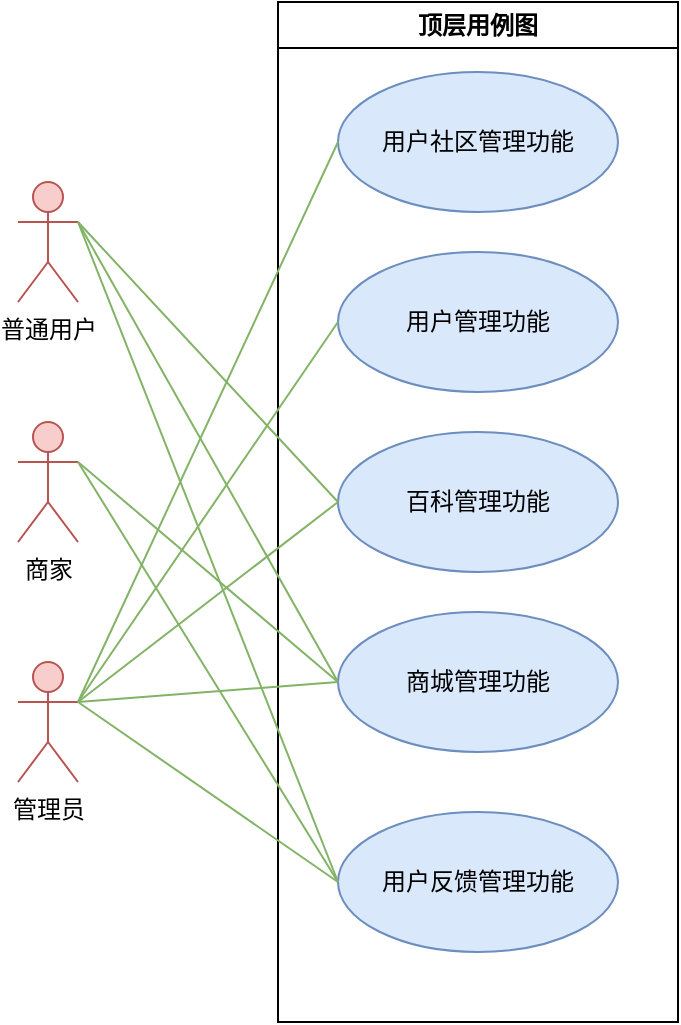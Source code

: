 <mxfile version="24.9.0">
  <diagram name="第 1 页" id="pL4dIZUGSFqgDVps-D3D">
    <mxGraphModel dx="875" dy="474" grid="1" gridSize="10" guides="1" tooltips="1" connect="1" arrows="1" fold="1" page="1" pageScale="1" pageWidth="827" pageHeight="1169" math="0" shadow="0">
      <root>
        <mxCell id="0" />
        <mxCell id="1" parent="0" />
        <mxCell id="yJJHNnQ3fH9Hbxe9fSGy-7" value="普通用户" style="shape=umlActor;verticalLabelPosition=bottom;verticalAlign=top;html=1;fillColor=#f8cecc;strokeColor=#b85450;" vertex="1" parent="1">
          <mxGeometry x="240" y="120" width="30" height="60" as="geometry" />
        </mxCell>
        <mxCell id="yJJHNnQ3fH9Hbxe9fSGy-10" value="商家" style="shape=umlActor;verticalLabelPosition=bottom;verticalAlign=top;html=1;fillColor=#f8cecc;strokeColor=#b85450;" vertex="1" parent="1">
          <mxGeometry x="240" y="240" width="30" height="60" as="geometry" />
        </mxCell>
        <mxCell id="yJJHNnQ3fH9Hbxe9fSGy-13" value="管理员" style="shape=umlActor;verticalLabelPosition=bottom;verticalAlign=top;html=1;fillColor=#f8cecc;strokeColor=#b85450;" vertex="1" parent="1">
          <mxGeometry x="240" y="360" width="30" height="60" as="geometry" />
        </mxCell>
        <mxCell id="yJJHNnQ3fH9Hbxe9fSGy-22" value="顶层用例图" style="swimlane;whiteSpace=wrap;html=1;" vertex="1" parent="1">
          <mxGeometry x="370" y="30" width="200" height="510" as="geometry">
            <mxRectangle x="70" y="460" width="140" height="30" as="alternateBounds" />
          </mxGeometry>
        </mxCell>
        <mxCell id="yJJHNnQ3fH9Hbxe9fSGy-1" value="用户管理功能" style="ellipse;whiteSpace=wrap;html=1;fillColor=#dae8fc;strokeColor=#6c8ebf;" vertex="1" parent="yJJHNnQ3fH9Hbxe9fSGy-22">
          <mxGeometry x="30" y="125" width="140" height="70" as="geometry" />
        </mxCell>
        <mxCell id="yJJHNnQ3fH9Hbxe9fSGy-2" value="百科管理功能" style="ellipse;whiteSpace=wrap;html=1;fillColor=#dae8fc;strokeColor=#6c8ebf;" vertex="1" parent="yJJHNnQ3fH9Hbxe9fSGy-22">
          <mxGeometry x="30" y="215" width="140" height="70" as="geometry" />
        </mxCell>
        <mxCell id="yJJHNnQ3fH9Hbxe9fSGy-3" value="用户社区管理功能" style="ellipse;whiteSpace=wrap;html=1;fillColor=#dae8fc;strokeColor=#6c8ebf;" vertex="1" parent="yJJHNnQ3fH9Hbxe9fSGy-22">
          <mxGeometry x="30" y="35" width="140" height="70" as="geometry" />
        </mxCell>
        <mxCell id="yJJHNnQ3fH9Hbxe9fSGy-4" value="商城管理功能" style="ellipse;whiteSpace=wrap;html=1;fillColor=#dae8fc;strokeColor=#6c8ebf;" vertex="1" parent="yJJHNnQ3fH9Hbxe9fSGy-22">
          <mxGeometry x="30" y="305" width="140" height="70" as="geometry" />
        </mxCell>
        <mxCell id="yJJHNnQ3fH9Hbxe9fSGy-5" value="用户反馈管理功能" style="ellipse;whiteSpace=wrap;html=1;fillColor=#dae8fc;strokeColor=#6c8ebf;" vertex="1" parent="yJJHNnQ3fH9Hbxe9fSGy-22">
          <mxGeometry x="30" y="405" width="140" height="70" as="geometry" />
        </mxCell>
        <mxCell id="yJJHNnQ3fH9Hbxe9fSGy-32" value="" style="endArrow=none;html=1;rounded=0;fillColor=#d5e8d4;strokeColor=#82b366;exitX=1;exitY=0.333;exitDx=0;exitDy=0;exitPerimeter=0;" edge="1" parent="yJJHNnQ3fH9Hbxe9fSGy-22" source="yJJHNnQ3fH9Hbxe9fSGy-10">
          <mxGeometry width="50" height="50" relative="1" as="geometry">
            <mxPoint x="-20" y="490" as="sourcePoint" />
            <mxPoint x="30" y="440" as="targetPoint" />
          </mxGeometry>
        </mxCell>
        <mxCell id="yJJHNnQ3fH9Hbxe9fSGy-33" value="" style="endArrow=none;html=1;rounded=0;fillColor=#d5e8d4;strokeColor=#82b366;" edge="1" parent="yJJHNnQ3fH9Hbxe9fSGy-22">
          <mxGeometry width="50" height="50" relative="1" as="geometry">
            <mxPoint x="-100" y="110" as="sourcePoint" />
            <mxPoint x="30" y="440" as="targetPoint" />
          </mxGeometry>
        </mxCell>
        <mxCell id="yJJHNnQ3fH9Hbxe9fSGy-25" value="" style="endArrow=none;html=1;rounded=0;entryX=0;entryY=0.5;entryDx=0;entryDy=0;fillColor=#d5e8d4;strokeColor=#82b366;" edge="1" parent="1" target="yJJHNnQ3fH9Hbxe9fSGy-4">
          <mxGeometry width="50" height="50" relative="1" as="geometry">
            <mxPoint x="270" y="260" as="sourcePoint" />
            <mxPoint x="400" y="400" as="targetPoint" />
          </mxGeometry>
        </mxCell>
        <mxCell id="yJJHNnQ3fH9Hbxe9fSGy-27" value="" style="endArrow=none;html=1;rounded=0;entryX=0;entryY=0.5;entryDx=0;entryDy=0;fillColor=#d5e8d4;strokeColor=#82b366;" edge="1" parent="1" target="yJJHNnQ3fH9Hbxe9fSGy-4">
          <mxGeometry width="50" height="50" relative="1" as="geometry">
            <mxPoint x="270" y="380" as="sourcePoint" />
            <mxPoint x="400" y="490" as="targetPoint" />
          </mxGeometry>
        </mxCell>
        <mxCell id="yJJHNnQ3fH9Hbxe9fSGy-28" value="" style="endArrow=none;html=1;rounded=0;entryX=0;entryY=0.5;entryDx=0;entryDy=0;fillColor=#d5e8d4;strokeColor=#82b366;" edge="1" parent="1" target="yJJHNnQ3fH9Hbxe9fSGy-4">
          <mxGeometry width="50" height="50" relative="1" as="geometry">
            <mxPoint x="270" y="140" as="sourcePoint" />
            <mxPoint x="400" y="250" as="targetPoint" />
          </mxGeometry>
        </mxCell>
        <mxCell id="yJJHNnQ3fH9Hbxe9fSGy-31" value="" style="endArrow=none;html=1;rounded=0;fillColor=#d5e8d4;strokeColor=#82b366;" edge="1" parent="1">
          <mxGeometry width="50" height="50" relative="1" as="geometry">
            <mxPoint x="270" y="380" as="sourcePoint" />
            <mxPoint x="400" y="470" as="targetPoint" />
          </mxGeometry>
        </mxCell>
        <mxCell id="yJJHNnQ3fH9Hbxe9fSGy-34" value="" style="endArrow=none;html=1;rounded=0;entryX=0;entryY=0.5;entryDx=0;entryDy=0;fillColor=#d5e8d4;strokeColor=#82b366;exitX=1;exitY=0.333;exitDx=0;exitDy=0;exitPerimeter=0;" edge="1" parent="1" source="yJJHNnQ3fH9Hbxe9fSGy-7" target="yJJHNnQ3fH9Hbxe9fSGy-2">
          <mxGeometry width="50" height="50" relative="1" as="geometry">
            <mxPoint x="290" y="110" as="sourcePoint" />
            <mxPoint x="420" y="340" as="targetPoint" />
          </mxGeometry>
        </mxCell>
        <mxCell id="yJJHNnQ3fH9Hbxe9fSGy-37" value="" style="endArrow=none;html=1;rounded=0;fillColor=#d5e8d4;strokeColor=#82b366;" edge="1" parent="1">
          <mxGeometry width="50" height="50" relative="1" as="geometry">
            <mxPoint x="400" y="280" as="sourcePoint" />
            <mxPoint x="270" y="380" as="targetPoint" />
          </mxGeometry>
        </mxCell>
        <mxCell id="yJJHNnQ3fH9Hbxe9fSGy-38" value="" style="endArrow=none;html=1;rounded=0;fillColor=#d5e8d4;strokeColor=#82b366;exitX=0;exitY=0.5;exitDx=0;exitDy=0;" edge="1" parent="1" source="yJJHNnQ3fH9Hbxe9fSGy-1">
          <mxGeometry width="50" height="50" relative="1" as="geometry">
            <mxPoint x="130" y="340" as="sourcePoint" />
            <mxPoint x="270" y="380" as="targetPoint" />
          </mxGeometry>
        </mxCell>
        <mxCell id="yJJHNnQ3fH9Hbxe9fSGy-39" value="" style="endArrow=none;html=1;rounded=0;fillColor=#d5e8d4;strokeColor=#82b366;exitX=1;exitY=0.333;exitDx=0;exitDy=0;exitPerimeter=0;entryX=0;entryY=0.5;entryDx=0;entryDy=0;" edge="1" parent="1" source="yJJHNnQ3fH9Hbxe9fSGy-13" target="yJJHNnQ3fH9Hbxe9fSGy-3">
          <mxGeometry width="50" height="50" relative="1" as="geometry">
            <mxPoint x="230" y="210" as="sourcePoint" />
            <mxPoint x="100" y="400" as="targetPoint" />
          </mxGeometry>
        </mxCell>
      </root>
    </mxGraphModel>
  </diagram>
</mxfile>

